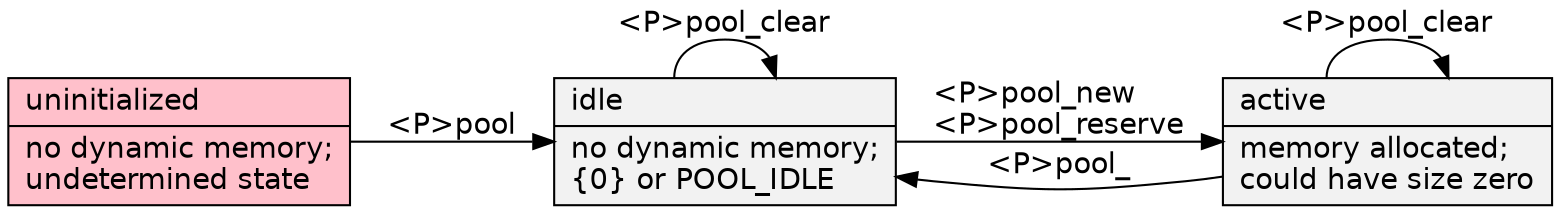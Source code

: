 digraph {
	graph [rankdir=LR, truecolor=true, bgcolor=transparent, fontname="Bitstream Vera Sans"];
	node [shape=record, style=filled, fillcolor="Grey95", fontname="Bitstream Vera Sans"];
	edge [fontname="Bitstream Vera Sans"];
	null [label = "uninitialized\l|no dynamic memory;\lundetermined state\l", fillcolor = pink];
	static [ label = "idle\l|no dynamic memory;\l\{0\} or POOL_IDLE\l" ];
	dynamic [ label = "active\l|memory allocated;\lcould have size zero\l" ];
	null -> static [ label = "<P>pool" ];
	static -> dynamic [ label = "<P>pool_new\l<P>pool_reserve" ];
	dynamic -> static [ label = "<P>pool_" ];
	static -> static [label = "<P>pool_clear"]
	dynamic -> dynamic [label = "<P>pool_clear"]
}
